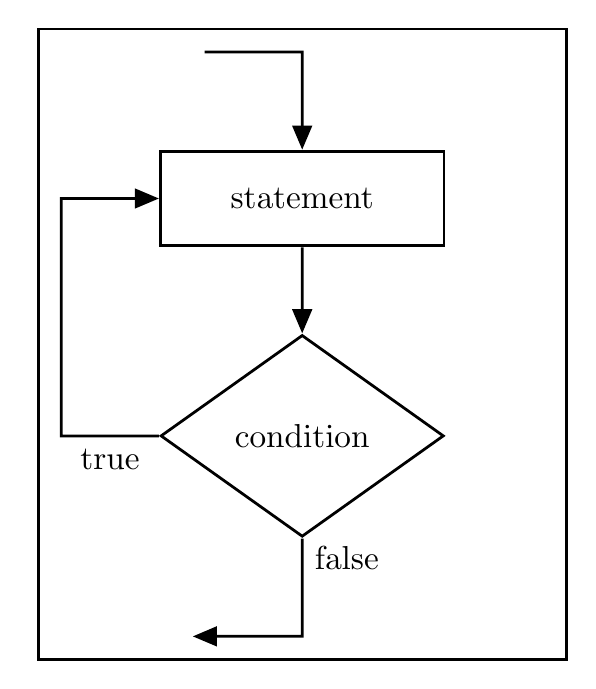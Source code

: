\usetikzlibrary{arrows} % deprecated. use: arrows.meta

%\resizebox {\columnwidth} {!} {    % (2) scale to exact column width
\begin{tikzpicture}[
	  node distance=6ex,
      background rectangle/.style={fill=white,draw=black,line width=1pt}, show background rectangle,
      every node/.style={align=left},
      scale=1.2,
      every node/.append style={transform shape},   % (1) scale here first approx. lines stay.
    %  every node/.append style={draw},
    ]

\tikzstyle{box} = [rectangle,
	text centered, 
	draw=black, line width=1pt,
	fill=white,
	text=black,
];

\tikzstyle{process} = [box,rectangle,
	minimum width=3cm, 
	minimum height=1cm, 
];

\tikzstyle{decision} = [box,diamond,
	minimum width=3cm,
	minimum height=1cm,
];

\tikzstyle{opt} = [text=black!50,draw=black!50,
];

\tikzstyle{tarr}= [->,-triangle 45,
		draw=black, line width=1pt,
		font=\normalsize,
		text=black
];


    \node [] at (0,0) (start) {};
    \node [left=of start] (start2) {};
    \node [process,below=of start] (athen) {statement};
    \node [decision,below=of athen] (aif) {condition};
    \node [right=of athen] (aelse) {};
    \node [below=of aif] (end) {};
    \node [left=of end] (end2) {};
    \node [left=of aif] (loop) {};

%\node [below=of aelse.east,font=\scriptsize,text=black!50,anchor=east,yshift=1.8ex] (opt) {optional};

\draw[tarr]  (start2) -- (start.center) -- (athen);
\draw[tarr]  (athen) -- (aif);
\draw[tarr]  (aif) |-  node[right,pos=0.1]{false}  (end.center) -- (end2.center);
\draw[tarr]  (aif.west) --  node[below]{true}  (loop.center) |- (athen.west);


\end{tikzpicture}
%}%resizebox